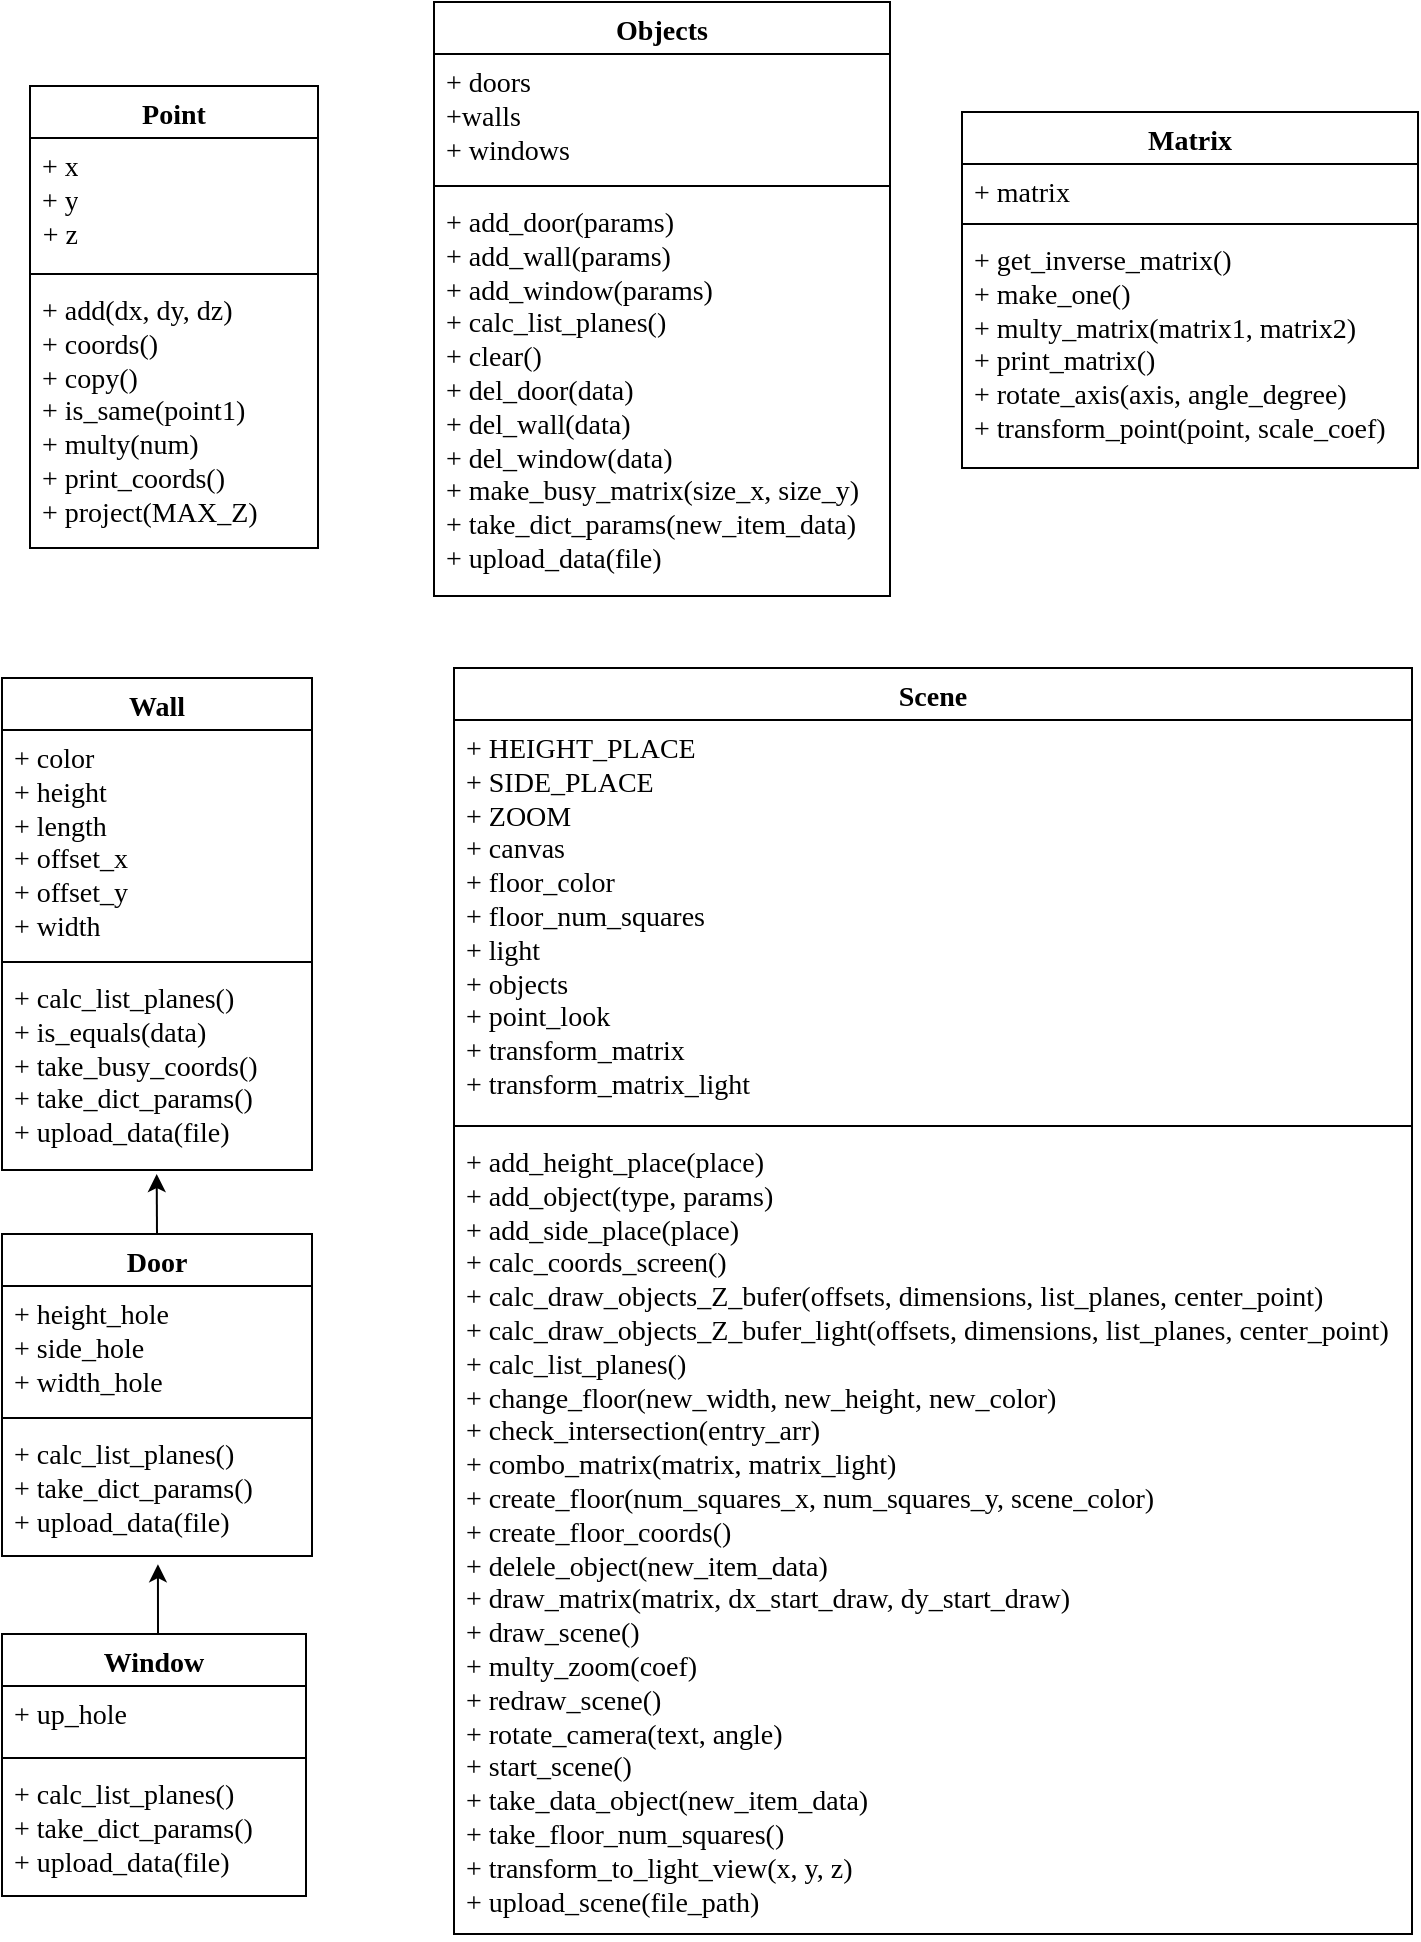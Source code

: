 <mxfile version="24.7.17">
  <diagram id="0O0Fttp6zXTxtudWzpfP" name="Страница — 1">
    <mxGraphModel dx="1500" dy="1024" grid="0" gridSize="10" guides="1" tooltips="1" connect="1" arrows="1" fold="1" page="1" pageScale="1" pageWidth="827" pageHeight="1169" math="0" shadow="0">
      <root>
        <mxCell id="0" />
        <mxCell id="1" parent="0" />
        <mxCell id="snGVIP5Bv9a8zJmRAjhT-1" value="&lt;font style=&quot;text-wrap: nowrap; font-size: 14px;&quot; face=&quot;Times,serif&quot; color=&quot;#000000&quot;&gt;Matrix&lt;/font&gt;" style="swimlane;fontStyle=1;align=center;verticalAlign=top;childLayout=stackLayout;horizontal=1;startSize=26;horizontalStack=0;resizeParent=1;resizeParentMax=0;resizeLast=0;collapsible=1;marginBottom=0;whiteSpace=wrap;html=1;" parent="1" vertex="1">
          <mxGeometry x="1105" y="83" width="228" height="178" as="geometry" />
        </mxCell>
        <mxCell id="snGVIP5Bv9a8zJmRAjhT-2" value="&lt;div style=&quot;text-align: center; text-wrap: nowrap;&quot;&gt;&lt;font style=&quot;font-size: 14px;&quot; face=&quot;Times,serif&quot; color=&quot;#000000&quot;&gt;+ matrix&lt;/font&gt;&lt;/div&gt;" style="text;strokeColor=none;fillColor=none;align=left;verticalAlign=top;spacingLeft=4;spacingRight=4;overflow=hidden;rotatable=0;points=[[0,0.5],[1,0.5]];portConstraint=eastwest;whiteSpace=wrap;html=1;" parent="snGVIP5Bv9a8zJmRAjhT-1" vertex="1">
          <mxGeometry y="26" width="228" height="26" as="geometry" />
        </mxCell>
        <mxCell id="snGVIP5Bv9a8zJmRAjhT-3" value="" style="line;strokeWidth=1;fillColor=none;align=left;verticalAlign=middle;spacingTop=-1;spacingLeft=3;spacingRight=3;rotatable=0;labelPosition=right;points=[];portConstraint=eastwest;strokeColor=inherit;" parent="snGVIP5Bv9a8zJmRAjhT-1" vertex="1">
          <mxGeometry y="52" width="228" height="8" as="geometry" />
        </mxCell>
        <mxCell id="snGVIP5Bv9a8zJmRAjhT-4" value="&lt;span style=&quot;font-family: Times, serif; font-size: 14px; text-align: center; text-wrap: nowrap;&quot;&gt;+ get_inverse_matrix()&lt;/span&gt;&lt;br style=&quot;font-family: Times, serif; font-size: 14px; text-align: center; text-wrap: nowrap;&quot;&gt;&lt;span style=&quot;font-family: Times, serif; font-size: 14px; text-align: center; text-wrap: nowrap;&quot;&gt;+ make_one()&lt;/span&gt;&lt;br style=&quot;font-family: Times, serif; font-size: 14px; text-align: center; text-wrap: nowrap;&quot;&gt;&lt;span style=&quot;font-family: Times, serif; font-size: 14px; text-align: center; text-wrap: nowrap;&quot;&gt;+ multy_matrix(matrix1, matrix2)&lt;/span&gt;&lt;br style=&quot;font-family: Times, serif; font-size: 14px; text-align: center; text-wrap: nowrap;&quot;&gt;&lt;span style=&quot;font-family: Times, serif; font-size: 14px; text-align: center; text-wrap: nowrap;&quot;&gt;+ print_matrix()&lt;/span&gt;&lt;br style=&quot;font-family: Times, serif; font-size: 14px; text-align: center; text-wrap: nowrap;&quot;&gt;&lt;span style=&quot;font-family: Times, serif; font-size: 14px; text-align: center; text-wrap: nowrap;&quot;&gt;+ rotate_axis(axis, angle_degree)&lt;/span&gt;&lt;br style=&quot;font-family: Times, serif; font-size: 14px; text-align: center; text-wrap: nowrap;&quot;&gt;&lt;span style=&quot;font-family: Times, serif; font-size: 14px; text-align: center; text-wrap: nowrap;&quot;&gt;+ transform_point(point, scale_coef)&lt;/span&gt;" style="text;strokeColor=none;fillColor=none;align=left;verticalAlign=top;spacingLeft=4;spacingRight=4;overflow=hidden;rotatable=0;points=[[0,0.5],[1,0.5]];portConstraint=eastwest;whiteSpace=wrap;html=1;" parent="snGVIP5Bv9a8zJmRAjhT-1" vertex="1">
          <mxGeometry y="60" width="228" height="118" as="geometry" />
        </mxCell>
        <mxCell id="snGVIP5Bv9a8zJmRAjhT-6" value="&lt;font style=&quot;text-wrap: nowrap; font-size: 14px;&quot; face=&quot;Times,serif&quot; color=&quot;#000000&quot;&gt;Point&lt;/font&gt;" style="swimlane;fontStyle=1;align=center;verticalAlign=top;childLayout=stackLayout;horizontal=1;startSize=26;horizontalStack=0;resizeParent=1;resizeParentMax=0;resizeLast=0;collapsible=1;marginBottom=0;whiteSpace=wrap;html=1;" parent="1" vertex="1">
          <mxGeometry x="639" y="70" width="144" height="231" as="geometry" />
        </mxCell>
        <mxCell id="snGVIP5Bv9a8zJmRAjhT-7" value="&lt;div style=&quot;text-align: center; text-wrap: nowrap;&quot;&gt;&lt;font style=&quot;font-size: 14px;&quot; face=&quot;Times,serif&quot; color=&quot;#000000&quot;&gt;+ x&lt;/font&gt;&lt;/div&gt;&lt;div style=&quot;text-align: center; text-wrap: nowrap;&quot;&gt;&lt;font style=&quot;font-size: 14px;&quot; face=&quot;Times,serif&quot; color=&quot;#000000&quot;&gt;+ y&lt;/font&gt;&lt;/div&gt;&lt;div style=&quot;text-align: center; text-wrap: nowrap;&quot;&gt;&lt;font style=&quot;font-size: 14px;&quot; face=&quot;Times,serif&quot; color=&quot;#000000&quot;&gt;+ z&lt;/font&gt;&lt;/div&gt;" style="text;strokeColor=none;fillColor=none;align=left;verticalAlign=top;spacingLeft=4;spacingRight=4;overflow=hidden;rotatable=0;points=[[0,0.5],[1,0.5]];portConstraint=eastwest;whiteSpace=wrap;html=1;" parent="snGVIP5Bv9a8zJmRAjhT-6" vertex="1">
          <mxGeometry y="26" width="144" height="64" as="geometry" />
        </mxCell>
        <mxCell id="snGVIP5Bv9a8zJmRAjhT-8" value="" style="line;strokeWidth=1;fillColor=none;align=left;verticalAlign=middle;spacingTop=-1;spacingLeft=3;spacingRight=3;rotatable=0;labelPosition=right;points=[];portConstraint=eastwest;strokeColor=inherit;" parent="snGVIP5Bv9a8zJmRAjhT-6" vertex="1">
          <mxGeometry y="90" width="144" height="8" as="geometry" />
        </mxCell>
        <mxCell id="snGVIP5Bv9a8zJmRAjhT-9" value="&lt;span style=&quot;font-family: Times, serif; font-size: 14px; text-align: center; text-wrap: nowrap;&quot;&gt;+ add(dx, dy, dz)&lt;/span&gt;&lt;br style=&quot;font-family: Times, serif; font-size: 14px; text-align: center; text-wrap: nowrap;&quot;&gt;&lt;span style=&quot;font-family: Times, serif; font-size: 14px; text-align: center; text-wrap: nowrap;&quot;&gt;+ coords()&lt;/span&gt;&lt;br style=&quot;font-family: Times, serif; font-size: 14px; text-align: center; text-wrap: nowrap;&quot;&gt;&lt;span style=&quot;font-family: Times, serif; font-size: 14px; text-align: center; text-wrap: nowrap;&quot;&gt;+ copy()&lt;/span&gt;&lt;br style=&quot;font-family: Times, serif; font-size: 14px; text-align: center; text-wrap: nowrap;&quot;&gt;&lt;span style=&quot;font-family: Times, serif; font-size: 14px; text-align: center; text-wrap: nowrap;&quot;&gt;+ is_same(point1)&lt;/span&gt;&lt;br style=&quot;font-family: Times, serif; font-size: 14px; text-align: center; text-wrap: nowrap;&quot;&gt;&lt;span style=&quot;font-family: Times, serif; font-size: 14px; text-align: center; text-wrap: nowrap;&quot;&gt;+ multy(num)&lt;/span&gt;&lt;br style=&quot;font-family: Times, serif; font-size: 14px; text-align: center; text-wrap: nowrap;&quot;&gt;&lt;span style=&quot;font-family: Times, serif; font-size: 14px; text-align: center; text-wrap: nowrap;&quot;&gt;+ print_coords()&lt;/span&gt;&lt;br style=&quot;font-family: Times, serif; font-size: 14px; text-align: center; text-wrap: nowrap;&quot;&gt;&lt;span style=&quot;font-family: Times, serif; font-size: 14px; text-align: center; text-wrap: nowrap;&quot;&gt;+ project(MAX_Z)&lt;/span&gt;" style="text;strokeColor=none;fillColor=none;align=left;verticalAlign=top;spacingLeft=4;spacingRight=4;overflow=hidden;rotatable=0;points=[[0,0.5],[1,0.5]];portConstraint=eastwest;whiteSpace=wrap;html=1;" parent="snGVIP5Bv9a8zJmRAjhT-6" vertex="1">
          <mxGeometry y="98" width="144" height="133" as="geometry" />
        </mxCell>
        <mxCell id="snGVIP5Bv9a8zJmRAjhT-10" value="&lt;font face=&quot;Times, serif&quot;&gt;&lt;span style=&quot;font-size: 14px; text-wrap: nowrap;&quot;&gt;Objects&lt;/span&gt;&lt;/font&gt;" style="swimlane;fontStyle=1;align=center;verticalAlign=top;childLayout=stackLayout;horizontal=1;startSize=26;horizontalStack=0;resizeParent=1;resizeParentMax=0;resizeLast=0;collapsible=1;marginBottom=0;whiteSpace=wrap;html=1;" parent="1" vertex="1">
          <mxGeometry x="841" y="28" width="228" height="297" as="geometry" />
        </mxCell>
        <mxCell id="snGVIP5Bv9a8zJmRAjhT-11" value="&lt;div style=&quot;text-wrap: nowrap;&quot;&gt;&lt;font style=&quot;font-size: 14px;&quot; face=&quot;Times,serif&quot; color=&quot;#000000&quot;&gt;+ doors&lt;/font&gt;&lt;/div&gt;&lt;div style=&quot;text-wrap: nowrap;&quot;&gt;&lt;span style=&quot;font-size: 14px; font-family: Times, serif; background-color: initial;&quot;&gt;+walls&lt;/span&gt;&lt;/div&gt;&lt;div style=&quot;text-wrap: nowrap;&quot;&gt;&lt;font style=&quot;font-size: 14px;&quot; face=&quot;Times,serif&quot; color=&quot;#000000&quot;&gt;+ windows&lt;/font&gt;&lt;/div&gt;" style="text;strokeColor=none;fillColor=none;align=left;verticalAlign=top;spacingLeft=4;spacingRight=4;overflow=hidden;rotatable=0;points=[[0,0.5],[1,0.5]];portConstraint=eastwest;whiteSpace=wrap;html=1;" parent="snGVIP5Bv9a8zJmRAjhT-10" vertex="1">
          <mxGeometry y="26" width="228" height="62" as="geometry" />
        </mxCell>
        <mxCell id="snGVIP5Bv9a8zJmRAjhT-12" value="" style="line;strokeWidth=1;fillColor=none;align=left;verticalAlign=middle;spacingTop=-1;spacingLeft=3;spacingRight=3;rotatable=0;labelPosition=right;points=[];portConstraint=eastwest;strokeColor=inherit;" parent="snGVIP5Bv9a8zJmRAjhT-10" vertex="1">
          <mxGeometry y="88" width="228" height="8" as="geometry" />
        </mxCell>
        <mxCell id="snGVIP5Bv9a8zJmRAjhT-13" value="&lt;div style=&quot;text-align: center; text-wrap: nowrap;&quot;&gt;&lt;/div&gt;&lt;div style=&quot;text-wrap: nowrap;&quot;&gt;&lt;font style=&quot;font-size: 14px;&quot; face=&quot;Times,serif&quot; color=&quot;#000000&quot;&gt;+ add_door(params)&lt;br&gt;+ add_wall(params)&lt;br&gt;+ add_window(params)&lt;br&gt;+ calc_list_planes()&lt;br&gt;+ clear()&lt;br&gt;+ del_door(data)&lt;br&gt;+ del_wall(data)&lt;br&gt;+ del_window(data)&lt;br&gt;+ make_busy_matrix(size_x, size_y)&lt;br&gt;+ take_dict_params(new_item_data)&lt;br&gt;+ upload_data(file)&lt;/font&gt;&lt;/div&gt;" style="text;strokeColor=none;fillColor=none;align=left;verticalAlign=top;spacingLeft=4;spacingRight=4;overflow=hidden;rotatable=0;points=[[0,0.5],[1,0.5]];portConstraint=eastwest;whiteSpace=wrap;html=1;" parent="snGVIP5Bv9a8zJmRAjhT-10" vertex="1">
          <mxGeometry y="96" width="228" height="201" as="geometry" />
        </mxCell>
        <mxCell id="snGVIP5Bv9a8zJmRAjhT-14" value="&lt;font style=&quot;text-wrap: nowrap; font-size: 14px;&quot; face=&quot;Times,serif&quot; color=&quot;#000000&quot;&gt;Wall&lt;/font&gt;" style="swimlane;fontStyle=1;align=center;verticalAlign=top;childLayout=stackLayout;horizontal=1;startSize=26;horizontalStack=0;resizeParent=1;resizeParentMax=0;resizeLast=0;collapsible=1;marginBottom=0;whiteSpace=wrap;html=1;" parent="1" vertex="1">
          <mxGeometry x="625" y="366" width="155" height="246" as="geometry" />
        </mxCell>
        <mxCell id="snGVIP5Bv9a8zJmRAjhT-15" value="&lt;div style=&quot;text-wrap: nowrap;&quot;&gt;&lt;span style=&quot;font-family: Times, serif; font-size: 14px;&quot;&gt;+ color&lt;/span&gt;&lt;br style=&quot;font-family: Times, serif; font-size: 14px;&quot;&gt;&lt;span style=&quot;font-family: Times, serif; font-size: 14px;&quot;&gt;+ height&lt;/span&gt;&lt;br style=&quot;font-family: Times, serif; font-size: 14px;&quot;&gt;&lt;span style=&quot;font-family: Times, serif; font-size: 14px;&quot;&gt;+ length&lt;/span&gt;&lt;br style=&quot;font-family: Times, serif; font-size: 14px;&quot;&gt;&lt;span style=&quot;font-family: Times, serif; font-size: 14px;&quot;&gt;+ offset_x&lt;/span&gt;&lt;br style=&quot;font-family: Times, serif; font-size: 14px;&quot;&gt;&lt;span style=&quot;font-family: Times, serif; font-size: 14px;&quot;&gt;+ offset_y&lt;/span&gt;&lt;br style=&quot;font-family: Times, serif; font-size: 14px;&quot;&gt;&lt;span style=&quot;font-family: Times, serif; font-size: 14px;&quot;&gt;+ width&lt;/span&gt;&lt;br&gt;&lt;/div&gt;" style="text;strokeColor=none;fillColor=none;align=left;verticalAlign=top;spacingLeft=4;spacingRight=4;overflow=hidden;rotatable=0;points=[[0,0.5],[1,0.5]];portConstraint=eastwest;whiteSpace=wrap;html=1;" parent="snGVIP5Bv9a8zJmRAjhT-14" vertex="1">
          <mxGeometry y="26" width="155" height="112" as="geometry" />
        </mxCell>
        <mxCell id="snGVIP5Bv9a8zJmRAjhT-16" value="" style="line;strokeWidth=1;fillColor=none;align=left;verticalAlign=middle;spacingTop=-1;spacingLeft=3;spacingRight=3;rotatable=0;labelPosition=right;points=[];portConstraint=eastwest;strokeColor=inherit;" parent="snGVIP5Bv9a8zJmRAjhT-14" vertex="1">
          <mxGeometry y="138" width="155" height="8" as="geometry" />
        </mxCell>
        <mxCell id="snGVIP5Bv9a8zJmRAjhT-17" value="&lt;span style=&quot;font-family: Times, serif; font-size: 14px; text-wrap: nowrap;&quot;&gt;+ calc_list_planes()&lt;/span&gt;&lt;br style=&quot;font-family: Times, serif; font-size: 14px; text-wrap: nowrap;&quot;&gt;&lt;span style=&quot;font-family: Times, serif; font-size: 14px; text-wrap: nowrap;&quot;&gt;+ is_equals(data)&lt;/span&gt;&lt;br style=&quot;font-family: Times, serif; font-size: 14px; text-wrap: nowrap;&quot;&gt;&lt;span style=&quot;font-family: Times, serif; font-size: 14px; text-wrap: nowrap;&quot;&gt;+ take_busy_coords()&lt;/span&gt;&lt;br style=&quot;font-family: Times, serif; font-size: 14px; text-wrap: nowrap;&quot;&gt;&lt;span style=&quot;font-family: Times, serif; font-size: 14px; text-wrap: nowrap;&quot;&gt;+ take_dict_params()&lt;/span&gt;&lt;br style=&quot;font-family: Times, serif; font-size: 14px; text-wrap: nowrap;&quot;&gt;&lt;span style=&quot;font-family: Times, serif; font-size: 14px; text-wrap: nowrap;&quot;&gt;+ upload_data(file)&lt;/span&gt;" style="text;strokeColor=none;fillColor=none;align=left;verticalAlign=top;spacingLeft=4;spacingRight=4;overflow=hidden;rotatable=0;points=[[0,0.5],[1,0.5]];portConstraint=eastwest;whiteSpace=wrap;html=1;" parent="snGVIP5Bv9a8zJmRAjhT-14" vertex="1">
          <mxGeometry y="146" width="155" height="100" as="geometry" />
        </mxCell>
        <mxCell id="snGVIP5Bv9a8zJmRAjhT-27" style="edgeStyle=orthogonalEdgeStyle;rounded=0;orthogonalLoop=1;jettySize=auto;html=1;exitX=0.5;exitY=0;exitDx=0;exitDy=0;entryX=0.499;entryY=1.02;entryDx=0;entryDy=0;entryPerimeter=0;" parent="1" source="snGVIP5Bv9a8zJmRAjhT-18" target="snGVIP5Bv9a8zJmRAjhT-17" edge="1">
          <mxGeometry relative="1" as="geometry">
            <mxPoint x="739" y="614" as="targetPoint" />
          </mxGeometry>
        </mxCell>
        <mxCell id="snGVIP5Bv9a8zJmRAjhT-18" value="&lt;font style=&quot;text-wrap: nowrap; font-size: 14px;&quot; face=&quot;Times,serif&quot; color=&quot;#000000&quot;&gt;Door&lt;/font&gt;" style="swimlane;fontStyle=1;align=center;verticalAlign=top;childLayout=stackLayout;horizontal=1;startSize=26;horizontalStack=0;resizeParent=1;resizeParentMax=0;resizeLast=0;collapsible=1;marginBottom=0;whiteSpace=wrap;html=1;" parent="1" vertex="1">
          <mxGeometry x="625" y="644" width="155" height="161" as="geometry" />
        </mxCell>
        <mxCell id="snGVIP5Bv9a8zJmRAjhT-19" value="&lt;div style=&quot;text-wrap: nowrap;&quot;&gt;&lt;span style=&quot;font-family: Times, serif; font-size: 14px;&quot;&gt;+ height_hole&lt;/span&gt;&lt;br style=&quot;font-family: Times, serif; font-size: 14px;&quot;&gt;&lt;span style=&quot;font-family: Times, serif; font-size: 14px;&quot;&gt;+ side_hole&lt;/span&gt;&lt;br style=&quot;font-family: Times, serif; font-size: 14px;&quot;&gt;&lt;span style=&quot;font-family: Times, serif; font-size: 14px;&quot;&gt;+ width_hole&lt;/span&gt;&lt;br&gt;&lt;/div&gt;" style="text;strokeColor=none;fillColor=none;align=left;verticalAlign=top;spacingLeft=4;spacingRight=4;overflow=hidden;rotatable=0;points=[[0,0.5],[1,0.5]];portConstraint=eastwest;whiteSpace=wrap;html=1;" parent="snGVIP5Bv9a8zJmRAjhT-18" vertex="1">
          <mxGeometry y="26" width="155" height="62" as="geometry" />
        </mxCell>
        <mxCell id="snGVIP5Bv9a8zJmRAjhT-20" value="" style="line;strokeWidth=1;fillColor=none;align=left;verticalAlign=middle;spacingTop=-1;spacingLeft=3;spacingRight=3;rotatable=0;labelPosition=right;points=[];portConstraint=eastwest;strokeColor=inherit;" parent="snGVIP5Bv9a8zJmRAjhT-18" vertex="1">
          <mxGeometry y="88" width="155" height="8" as="geometry" />
        </mxCell>
        <mxCell id="snGVIP5Bv9a8zJmRAjhT-21" value="&lt;span style=&quot;font-family: Times, serif; font-size: 14px; text-wrap: nowrap;&quot;&gt;+ calc_list_planes()&lt;/span&gt;&lt;br style=&quot;font-family: Times, serif; font-size: 14px; text-wrap: nowrap;&quot;&gt;&lt;span style=&quot;font-family: Times, serif; font-size: 14px; text-wrap: nowrap;&quot;&gt;+ take_dict_params()&lt;/span&gt;&lt;br style=&quot;font-family: Times, serif; font-size: 14px; text-wrap: nowrap;&quot;&gt;&lt;span style=&quot;font-family: Times, serif; font-size: 14px; text-wrap: nowrap;&quot;&gt;+ upload_data(file)&lt;/span&gt;" style="text;strokeColor=none;fillColor=none;align=left;verticalAlign=top;spacingLeft=4;spacingRight=4;overflow=hidden;rotatable=0;points=[[0,0.5],[1,0.5]];portConstraint=eastwest;whiteSpace=wrap;html=1;" parent="snGVIP5Bv9a8zJmRAjhT-18" vertex="1">
          <mxGeometry y="96" width="155" height="65" as="geometry" />
        </mxCell>
        <mxCell id="snGVIP5Bv9a8zJmRAjhT-22" value="&lt;font style=&quot;text-wrap: nowrap; font-size: 14px;&quot; face=&quot;Times,serif&quot; color=&quot;#000000&quot;&gt;Window&lt;/font&gt;" style="swimlane;fontStyle=1;align=center;verticalAlign=top;childLayout=stackLayout;horizontal=1;startSize=26;horizontalStack=0;resizeParent=1;resizeParentMax=0;resizeLast=0;collapsible=1;marginBottom=0;whiteSpace=wrap;html=1;" parent="1" vertex="1">
          <mxGeometry x="625" y="844" width="152" height="131" as="geometry" />
        </mxCell>
        <mxCell id="snGVIP5Bv9a8zJmRAjhT-23" value="&lt;div style=&quot;text-wrap: nowrap;&quot;&gt;&lt;span style=&quot;font-family: Times, serif; font-size: 14px;&quot;&gt;+ up_hole&lt;/span&gt;&lt;br&gt;&lt;/div&gt;" style="text;strokeColor=none;fillColor=none;align=left;verticalAlign=top;spacingLeft=4;spacingRight=4;overflow=hidden;rotatable=0;points=[[0,0.5],[1,0.5]];portConstraint=eastwest;whiteSpace=wrap;html=1;" parent="snGVIP5Bv9a8zJmRAjhT-22" vertex="1">
          <mxGeometry y="26" width="152" height="32" as="geometry" />
        </mxCell>
        <mxCell id="snGVIP5Bv9a8zJmRAjhT-24" value="" style="line;strokeWidth=1;fillColor=none;align=left;verticalAlign=middle;spacingTop=-1;spacingLeft=3;spacingRight=3;rotatable=0;labelPosition=right;points=[];portConstraint=eastwest;strokeColor=inherit;" parent="snGVIP5Bv9a8zJmRAjhT-22" vertex="1">
          <mxGeometry y="58" width="152" height="8" as="geometry" />
        </mxCell>
        <mxCell id="snGVIP5Bv9a8zJmRAjhT-25" value="&lt;span style=&quot;font-family: Times, serif; font-size: 14px; text-wrap: nowrap;&quot;&gt;+ calc_list_planes()&lt;/span&gt;&lt;br style=&quot;font-family: Times, serif; font-size: 14px; text-wrap: nowrap;&quot;&gt;&lt;span style=&quot;font-family: Times, serif; font-size: 14px; text-wrap: nowrap;&quot;&gt;+ take_dict_params()&lt;/span&gt;&lt;br style=&quot;font-family: Times, serif; font-size: 14px; text-wrap: nowrap;&quot;&gt;&lt;span style=&quot;font-family: Times, serif; font-size: 14px; text-wrap: nowrap;&quot;&gt;+ upload_data(file)&lt;/span&gt;" style="text;strokeColor=none;fillColor=none;align=left;verticalAlign=top;spacingLeft=4;spacingRight=4;overflow=hidden;rotatable=0;points=[[0,0.5],[1,0.5]];portConstraint=eastwest;whiteSpace=wrap;html=1;" parent="snGVIP5Bv9a8zJmRAjhT-22" vertex="1">
          <mxGeometry y="66" width="152" height="65" as="geometry" />
        </mxCell>
        <mxCell id="snGVIP5Bv9a8zJmRAjhT-26" style="edgeStyle=orthogonalEdgeStyle;rounded=0;orthogonalLoop=1;jettySize=auto;html=1;exitX=0.5;exitY=0;exitDx=0;exitDy=0;entryX=0.503;entryY=1.063;entryDx=0;entryDy=0;entryPerimeter=0;" parent="1" source="snGVIP5Bv9a8zJmRAjhT-22" target="snGVIP5Bv9a8zJmRAjhT-21" edge="1">
          <mxGeometry relative="1" as="geometry" />
        </mxCell>
        <mxCell id="snGVIP5Bv9a8zJmRAjhT-29" value="&lt;font face=&quot;Times, serif&quot;&gt;&lt;span style=&quot;font-size: 14px; text-wrap: nowrap;&quot;&gt;Scene&lt;/span&gt;&lt;/font&gt;" style="swimlane;fontStyle=1;align=center;verticalAlign=top;childLayout=stackLayout;horizontal=1;startSize=26;horizontalStack=0;resizeParent=1;resizeParentMax=0;resizeLast=0;collapsible=1;marginBottom=0;whiteSpace=wrap;html=1;" parent="1" vertex="1">
          <mxGeometry x="851" y="361" width="479" height="633" as="geometry" />
        </mxCell>
        <mxCell id="snGVIP5Bv9a8zJmRAjhT-30" value="&lt;div style=&quot;text-wrap: nowrap;&quot;&gt;&lt;span style=&quot;font-family: Times, serif; font-size: 14px;&quot;&gt;+ HEIGHT_PLACE&lt;/span&gt;&lt;br style=&quot;font-family: Times, serif; font-size: 14px;&quot;&gt;&lt;span style=&quot;font-family: Times, serif; font-size: 14px;&quot;&gt;+ SIDE_PLACE&lt;/span&gt;&lt;br style=&quot;font-family: Times, serif; font-size: 14px;&quot;&gt;&lt;span style=&quot;font-family: Times, serif; font-size: 14px;&quot;&gt;+ ZOOM&lt;/span&gt;&lt;br style=&quot;font-family: Times, serif; font-size: 14px;&quot;&gt;&lt;span style=&quot;font-family: Times, serif; font-size: 14px;&quot;&gt;+ canvas&lt;/span&gt;&lt;br style=&quot;font-family: Times, serif; font-size: 14px;&quot;&gt;&lt;span style=&quot;font-family: Times, serif; font-size: 14px;&quot;&gt;+ floor_color&lt;/span&gt;&lt;br style=&quot;font-family: Times, serif; font-size: 14px;&quot;&gt;&lt;span style=&quot;font-family: Times, serif; font-size: 14px;&quot;&gt;+ floor_num_squares&lt;/span&gt;&lt;br style=&quot;font-family: Times, serif; font-size: 14px;&quot;&gt;&lt;span style=&quot;font-family: Times, serif; font-size: 14px;&quot;&gt;+ light&lt;/span&gt;&lt;/div&gt;&lt;div style=&quot;text-wrap: nowrap;&quot;&gt;&lt;span style=&quot;font-family: Times, serif; font-size: 14px;&quot;&gt;+ objects&lt;/span&gt;&lt;br style=&quot;font-family: Times, serif; font-size: 14px;&quot;&gt;&lt;span style=&quot;font-family: Times, serif; font-size: 14px;&quot;&gt;+ point_look&lt;/span&gt;&lt;br style=&quot;font-family: Times, serif; font-size: 14px;&quot;&gt;&lt;span style=&quot;font-family: Times, serif; font-size: 14px;&quot;&gt;+ transform_matrix&lt;/span&gt;&lt;br style=&quot;font-family: Times, serif; font-size: 14px;&quot;&gt;&lt;span style=&quot;font-family: Times, serif; font-size: 14px;&quot;&gt;+ transform_matrix_light&lt;/span&gt;&lt;br&gt;&lt;/div&gt;" style="text;strokeColor=none;fillColor=none;align=left;verticalAlign=top;spacingLeft=4;spacingRight=4;overflow=hidden;rotatable=0;points=[[0,0.5],[1,0.5]];portConstraint=eastwest;whiteSpace=wrap;html=1;" parent="snGVIP5Bv9a8zJmRAjhT-29" vertex="1">
          <mxGeometry y="26" width="479" height="199" as="geometry" />
        </mxCell>
        <mxCell id="snGVIP5Bv9a8zJmRAjhT-31" value="" style="line;strokeWidth=1;fillColor=none;align=left;verticalAlign=middle;spacingTop=-1;spacingLeft=3;spacingRight=3;rotatable=0;labelPosition=right;points=[];portConstraint=eastwest;strokeColor=inherit;" parent="snGVIP5Bv9a8zJmRAjhT-29" vertex="1">
          <mxGeometry y="225" width="479" height="8" as="geometry" />
        </mxCell>
        <mxCell id="snGVIP5Bv9a8zJmRAjhT-32" value="&lt;div style=&quot;text-align: center; text-wrap: nowrap;&quot;&gt;&lt;/div&gt;&lt;div style=&quot;text-wrap: nowrap;&quot;&gt;&lt;span style=&quot;font-family: Times, serif; font-size: 14px;&quot;&gt;+ add_height_place(place)&lt;/span&gt;&lt;br style=&quot;font-family: Times, serif; font-size: 14px;&quot;&gt;&lt;span style=&quot;font-family: Times, serif; font-size: 14px;&quot;&gt;+ add_object(type, params)&lt;/span&gt;&lt;br style=&quot;font-family: Times, serif; font-size: 14px;&quot;&gt;&lt;span style=&quot;font-family: Times, serif; font-size: 14px;&quot;&gt;+ add_side_place(place)&lt;/span&gt;&lt;br style=&quot;font-family: Times, serif; font-size: 14px;&quot;&gt;&lt;span style=&quot;font-family: Times, serif; font-size: 14px;&quot;&gt;+ calc_coords_screen()&lt;/span&gt;&lt;br style=&quot;font-family: Times, serif; font-size: 14px;&quot;&gt;&lt;span style=&quot;font-family: Times, serif; font-size: 14px;&quot;&gt;+ calc_draw_objects_Z_bufer(offsets, dimensions, list_planes, center_point)&lt;/span&gt;&lt;br style=&quot;font-family: Times, serif; font-size: 14px;&quot;&gt;&lt;span style=&quot;font-family: Times, serif; font-size: 14px;&quot;&gt;+ calc_draw_objects_Z_bufer_light(offsets, dimensions, list_planes, center_point)&lt;/span&gt;&lt;br style=&quot;font-family: Times, serif; font-size: 14px;&quot;&gt;&lt;span style=&quot;font-family: Times, serif; font-size: 14px;&quot;&gt;+ calc_list_planes()&lt;/span&gt;&lt;br style=&quot;font-family: Times, serif; font-size: 14px;&quot;&gt;&lt;span style=&quot;font-family: Times, serif; font-size: 14px;&quot;&gt;+ change_floor(new_width, new_height, new_color)&lt;/span&gt;&lt;br style=&quot;font-family: Times, serif; font-size: 14px;&quot;&gt;&lt;span style=&quot;font-family: Times, serif; font-size: 14px;&quot;&gt;+ check_intersection(entry_arr)&lt;/span&gt;&lt;br style=&quot;font-family: Times, serif; font-size: 14px;&quot;&gt;&lt;span style=&quot;font-family: Times, serif; font-size: 14px;&quot;&gt;+ combo_matrix(matrix, matrix_light)&lt;/span&gt;&lt;br style=&quot;font-family: Times, serif; font-size: 14px;&quot;&gt;&lt;span style=&quot;font-family: Times, serif; font-size: 14px;&quot;&gt;+ create_floor(num_squares_x, num_squares_y, scene_color)&lt;/span&gt;&lt;br style=&quot;font-family: Times, serif; font-size: 14px;&quot;&gt;&lt;span style=&quot;font-family: Times, serif; font-size: 14px;&quot;&gt;+ create_floor_coords()&lt;/span&gt;&lt;br style=&quot;font-family: Times, serif; font-size: 14px;&quot;&gt;&lt;span style=&quot;font-family: Times, serif; font-size: 14px;&quot;&gt;+ delele_object(new_item_data)&lt;/span&gt;&lt;br style=&quot;font-family: Times, serif; font-size: 14px;&quot;&gt;&lt;span style=&quot;font-family: Times, serif; font-size: 14px;&quot;&gt;+ draw_matrix(matrix, dx_start_draw, dy_start_draw)&lt;/span&gt;&lt;br style=&quot;font-family: Times, serif; font-size: 14px;&quot;&gt;&lt;span style=&quot;font-family: Times, serif; font-size: 14px;&quot;&gt;+ draw_scene()&lt;/span&gt;&lt;br style=&quot;font-family: Times, serif; font-size: 14px;&quot;&gt;&lt;span style=&quot;font-family: Times, serif; font-size: 14px;&quot;&gt;+ multy_zoom(coef)&lt;/span&gt;&lt;br style=&quot;font-family: Times, serif; font-size: 14px;&quot;&gt;&lt;span style=&quot;font-family: Times, serif; font-size: 14px;&quot;&gt;+ redraw_scene()&lt;/span&gt;&lt;br style=&quot;font-family: Times, serif; font-size: 14px;&quot;&gt;&lt;span style=&quot;font-family: Times, serif; font-size: 14px;&quot;&gt;+ rotate_camera(text, angle)&lt;/span&gt;&lt;br style=&quot;font-family: Times, serif; font-size: 14px;&quot;&gt;&lt;span style=&quot;font-family: Times, serif; font-size: 14px;&quot;&gt;+ start_scene()&lt;/span&gt;&lt;br style=&quot;font-family: Times, serif; font-size: 14px;&quot;&gt;&lt;span style=&quot;font-family: Times, serif; font-size: 14px;&quot;&gt;+ take_data_object(new_item_data)&lt;/span&gt;&lt;br style=&quot;font-family: Times, serif; font-size: 14px;&quot;&gt;&lt;span style=&quot;font-family: Times, serif; font-size: 14px;&quot;&gt;+ take_floor_num_squares()&lt;/span&gt;&lt;br style=&quot;font-family: Times, serif; font-size: 14px;&quot;&gt;&lt;span style=&quot;font-family: Times, serif; font-size: 14px;&quot;&gt;+ transform_to_light_view(x, y, z)&lt;/span&gt;&lt;br style=&quot;font-family: Times, serif; font-size: 14px;&quot;&gt;&lt;span style=&quot;font-family: Times, serif; font-size: 14px;&quot;&gt;+ upload_scene(file_path)&lt;/span&gt;&lt;br&gt;&lt;/div&gt;" style="text;strokeColor=none;fillColor=none;align=left;verticalAlign=top;spacingLeft=4;spacingRight=4;overflow=hidden;rotatable=0;points=[[0,0.5],[1,0.5]];portConstraint=eastwest;whiteSpace=wrap;html=1;" parent="snGVIP5Bv9a8zJmRAjhT-29" vertex="1">
          <mxGeometry y="233" width="479" height="400" as="geometry" />
        </mxCell>
      </root>
    </mxGraphModel>
  </diagram>
</mxfile>
